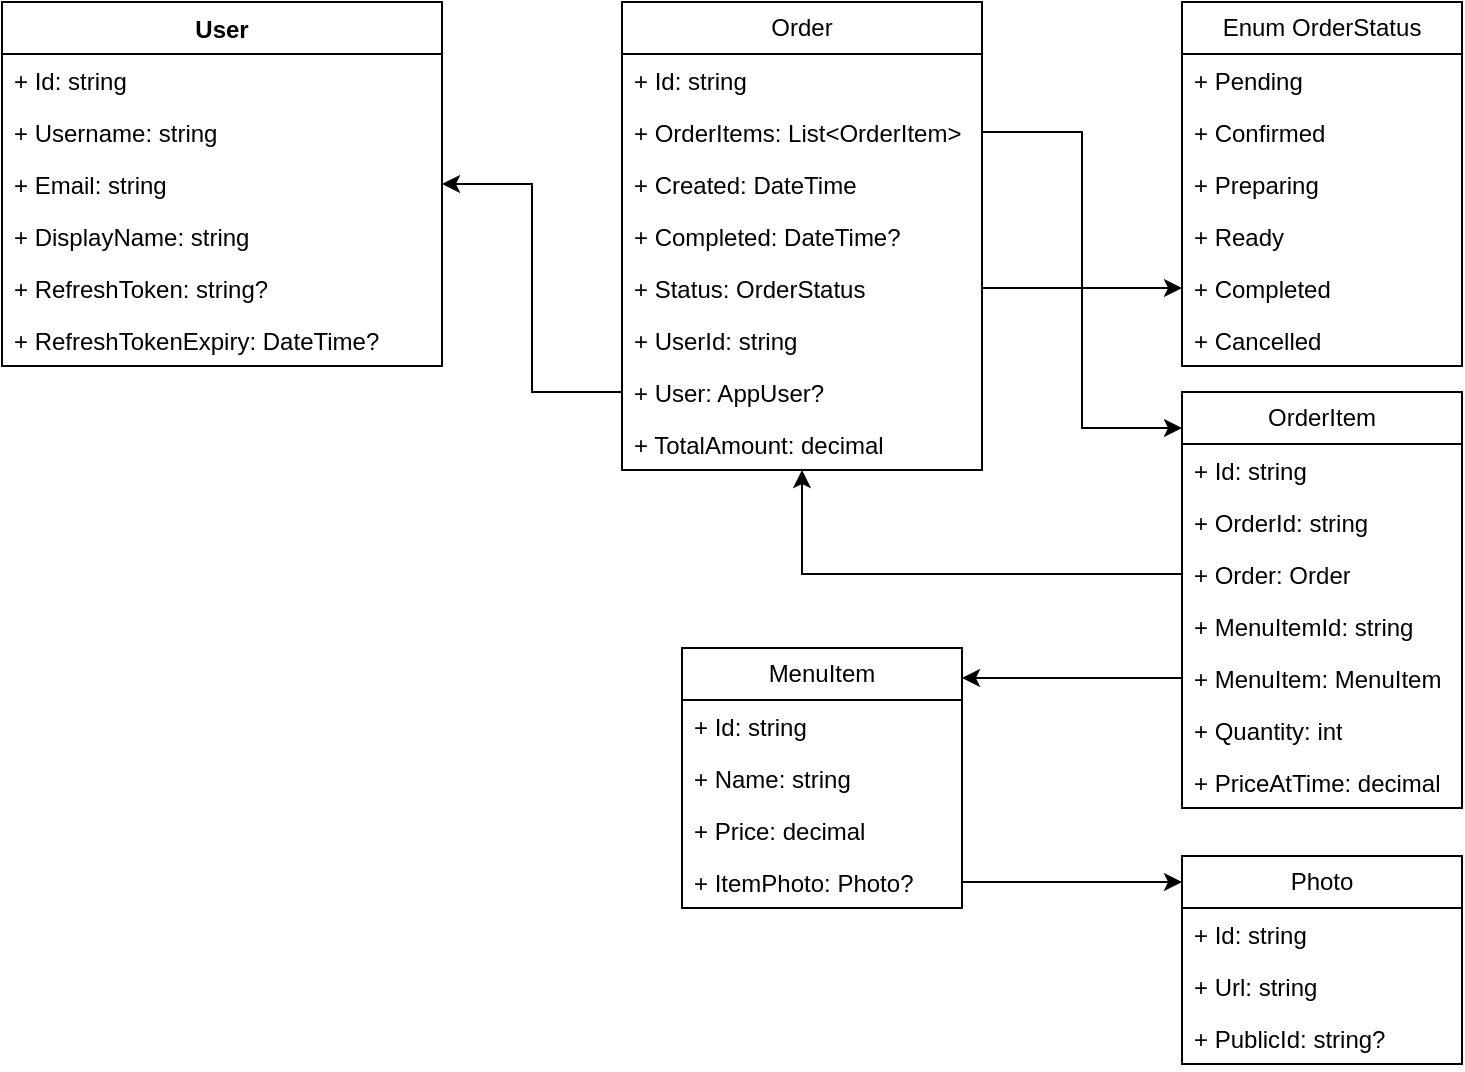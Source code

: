 <mxfile version="28.2.6">
  <diagram name="Page-1" id="epRlRdhIjv57TFn9v9el">
    <mxGraphModel dx="1018" dy="696" grid="1" gridSize="10" guides="1" tooltips="1" connect="1" arrows="1" fold="1" page="1" pageScale="1" pageWidth="850" pageHeight="1100" math="0" shadow="0">
      <root>
        <mxCell id="0" />
        <mxCell id="1" parent="0" />
        <mxCell id="OPuzYdQDikiM82STaTbl-1" value="User" style="swimlane;fontStyle=1;align=center;verticalAlign=top;childLayout=stackLayout;horizontal=1;startSize=26;horizontalStack=0;resizeParent=1;resizeParentMax=0;resizeLast=0;collapsible=1;marginBottom=0;whiteSpace=wrap;html=1;" parent="1" vertex="1">
          <mxGeometry x="40" y="27" width="220" height="182" as="geometry">
            <mxRectangle x="220" y="100" width="100" height="30" as="alternateBounds" />
          </mxGeometry>
        </mxCell>
        <mxCell id="OPuzYdQDikiM82STaTbl-2" value="+ Id: string" style="text;strokeColor=none;fillColor=none;align=left;verticalAlign=top;spacingLeft=4;spacingRight=4;overflow=hidden;rotatable=0;points=[[0,0.5],[1,0.5]];portConstraint=eastwest;whiteSpace=wrap;html=1;" parent="OPuzYdQDikiM82STaTbl-1" vertex="1">
          <mxGeometry y="26" width="220" height="26" as="geometry" />
        </mxCell>
        <mxCell id="OPuzYdQDikiM82STaTbl-5" value="+ Username: string" style="text;strokeColor=none;fillColor=none;align=left;verticalAlign=top;spacingLeft=4;spacingRight=4;overflow=hidden;rotatable=0;points=[[0,0.5],[1,0.5]];portConstraint=eastwest;whiteSpace=wrap;html=1;" parent="OPuzYdQDikiM82STaTbl-1" vertex="1">
          <mxGeometry y="52" width="220" height="26" as="geometry" />
        </mxCell>
        <mxCell id="OPuzYdQDikiM82STaTbl-6" value="+ Email: string" style="text;strokeColor=none;fillColor=none;align=left;verticalAlign=top;spacingLeft=4;spacingRight=4;overflow=hidden;rotatable=0;points=[[0,0.5],[1,0.5]];portConstraint=eastwest;whiteSpace=wrap;html=1;" parent="OPuzYdQDikiM82STaTbl-1" vertex="1">
          <mxGeometry y="78" width="220" height="26" as="geometry" />
        </mxCell>
        <mxCell id="OPuzYdQDikiM82STaTbl-7" value="+ DisplayName: string" style="text;strokeColor=none;fillColor=none;align=left;verticalAlign=top;spacingLeft=4;spacingRight=4;overflow=hidden;rotatable=0;points=[[0,0.5],[1,0.5]];portConstraint=eastwest;whiteSpace=wrap;html=1;" parent="OPuzYdQDikiM82STaTbl-1" vertex="1">
          <mxGeometry y="104" width="220" height="26" as="geometry" />
        </mxCell>
        <mxCell id="OPuzYdQDikiM82STaTbl-8" value="+ RefreshToken: string?" style="text;strokeColor=none;fillColor=none;align=left;verticalAlign=top;spacingLeft=4;spacingRight=4;overflow=hidden;rotatable=0;points=[[0,0.5],[1,0.5]];portConstraint=eastwest;whiteSpace=wrap;html=1;" parent="OPuzYdQDikiM82STaTbl-1" vertex="1">
          <mxGeometry y="130" width="220" height="26" as="geometry" />
        </mxCell>
        <mxCell id="cV6y18evIrgIpey3mbJf-1" value="+ RefreshTokenExpiry: DateTime?" style="text;strokeColor=none;fillColor=none;align=left;verticalAlign=top;spacingLeft=4;spacingRight=4;overflow=hidden;rotatable=0;points=[[0,0.5],[1,0.5]];portConstraint=eastwest;whiteSpace=wrap;html=1;" vertex="1" parent="OPuzYdQDikiM82STaTbl-1">
          <mxGeometry y="156" width="220" height="26" as="geometry" />
        </mxCell>
        <mxCell id="cV6y18evIrgIpey3mbJf-2" value="MenuItem" style="swimlane;fontStyle=0;childLayout=stackLayout;horizontal=1;startSize=26;fillColor=none;horizontalStack=0;resizeParent=1;resizeParentMax=0;resizeLast=0;collapsible=1;marginBottom=0;whiteSpace=wrap;html=1;" vertex="1" parent="1">
          <mxGeometry x="380" y="350" width="140" height="130" as="geometry" />
        </mxCell>
        <mxCell id="cV6y18evIrgIpey3mbJf-3" value="+ Id: string" style="text;strokeColor=none;fillColor=none;align=left;verticalAlign=top;spacingLeft=4;spacingRight=4;overflow=hidden;rotatable=0;points=[[0,0.5],[1,0.5]];portConstraint=eastwest;whiteSpace=wrap;html=1;" vertex="1" parent="cV6y18evIrgIpey3mbJf-2">
          <mxGeometry y="26" width="140" height="26" as="geometry" />
        </mxCell>
        <mxCell id="cV6y18evIrgIpey3mbJf-4" value="+ Name: string" style="text;strokeColor=none;fillColor=none;align=left;verticalAlign=top;spacingLeft=4;spacingRight=4;overflow=hidden;rotatable=0;points=[[0,0.5],[1,0.5]];portConstraint=eastwest;whiteSpace=wrap;html=1;" vertex="1" parent="cV6y18evIrgIpey3mbJf-2">
          <mxGeometry y="52" width="140" height="26" as="geometry" />
        </mxCell>
        <mxCell id="cV6y18evIrgIpey3mbJf-5" value="+ Price: decimal" style="text;strokeColor=none;fillColor=none;align=left;verticalAlign=top;spacingLeft=4;spacingRight=4;overflow=hidden;rotatable=0;points=[[0,0.5],[1,0.5]];portConstraint=eastwest;whiteSpace=wrap;html=1;" vertex="1" parent="cV6y18evIrgIpey3mbJf-2">
          <mxGeometry y="78" width="140" height="26" as="geometry" />
        </mxCell>
        <mxCell id="cV6y18evIrgIpey3mbJf-12" value="+ ItemPhoto: Photo?" style="text;strokeColor=none;fillColor=none;align=left;verticalAlign=top;spacingLeft=4;spacingRight=4;overflow=hidden;rotatable=0;points=[[0,0.5],[1,0.5]];portConstraint=eastwest;whiteSpace=wrap;html=1;" vertex="1" parent="cV6y18evIrgIpey3mbJf-2">
          <mxGeometry y="104" width="140" height="26" as="geometry" />
        </mxCell>
        <mxCell id="cV6y18evIrgIpey3mbJf-7" value="Photo" style="swimlane;fontStyle=0;childLayout=stackLayout;horizontal=1;startSize=26;fillColor=none;horizontalStack=0;resizeParent=1;resizeParentMax=0;resizeLast=0;collapsible=1;marginBottom=0;whiteSpace=wrap;html=1;" vertex="1" parent="1">
          <mxGeometry x="630" y="454" width="140" height="104" as="geometry" />
        </mxCell>
        <mxCell id="cV6y18evIrgIpey3mbJf-8" value="+ Id: string" style="text;strokeColor=none;fillColor=none;align=left;verticalAlign=top;spacingLeft=4;spacingRight=4;overflow=hidden;rotatable=0;points=[[0,0.5],[1,0.5]];portConstraint=eastwest;whiteSpace=wrap;html=1;" vertex="1" parent="cV6y18evIrgIpey3mbJf-7">
          <mxGeometry y="26" width="140" height="26" as="geometry" />
        </mxCell>
        <mxCell id="cV6y18evIrgIpey3mbJf-9" value="+ Url: string" style="text;strokeColor=none;fillColor=none;align=left;verticalAlign=top;spacingLeft=4;spacingRight=4;overflow=hidden;rotatable=0;points=[[0,0.5],[1,0.5]];portConstraint=eastwest;whiteSpace=wrap;html=1;" vertex="1" parent="cV6y18evIrgIpey3mbJf-7">
          <mxGeometry y="52" width="140" height="26" as="geometry" />
        </mxCell>
        <mxCell id="cV6y18evIrgIpey3mbJf-10" value="+ PublicId: string?" style="text;strokeColor=none;fillColor=none;align=left;verticalAlign=top;spacingLeft=4;spacingRight=4;overflow=hidden;rotatable=0;points=[[0,0.5],[1,0.5]];portConstraint=eastwest;whiteSpace=wrap;html=1;" vertex="1" parent="cV6y18evIrgIpey3mbJf-7">
          <mxGeometry y="78" width="140" height="26" as="geometry" />
        </mxCell>
        <mxCell id="cV6y18evIrgIpey3mbJf-13" style="edgeStyle=orthogonalEdgeStyle;rounded=0;orthogonalLoop=1;jettySize=auto;html=1;" edge="1" parent="1" source="cV6y18evIrgIpey3mbJf-12" target="cV6y18evIrgIpey3mbJf-7">
          <mxGeometry relative="1" as="geometry">
            <Array as="points">
              <mxPoint x="590" y="467" />
              <mxPoint x="590" y="467" />
            </Array>
          </mxGeometry>
        </mxCell>
        <mxCell id="cV6y18evIrgIpey3mbJf-14" value="Order" style="swimlane;fontStyle=0;childLayout=stackLayout;horizontal=1;startSize=26;fillColor=none;horizontalStack=0;resizeParent=1;resizeParentMax=0;resizeLast=0;collapsible=1;marginBottom=0;whiteSpace=wrap;html=1;" vertex="1" parent="1">
          <mxGeometry x="350" y="27" width="180" height="234" as="geometry" />
        </mxCell>
        <mxCell id="cV6y18evIrgIpey3mbJf-15" value="+ Id: string" style="text;strokeColor=none;fillColor=none;align=left;verticalAlign=top;spacingLeft=4;spacingRight=4;overflow=hidden;rotatable=0;points=[[0,0.5],[1,0.5]];portConstraint=eastwest;whiteSpace=wrap;html=1;" vertex="1" parent="cV6y18evIrgIpey3mbJf-14">
          <mxGeometry y="26" width="180" height="26" as="geometry" />
        </mxCell>
        <mxCell id="cV6y18evIrgIpey3mbJf-16" value="+ OrderItems: List&amp;lt;OrderItem&amp;gt;" style="text;strokeColor=none;fillColor=none;align=left;verticalAlign=top;spacingLeft=4;spacingRight=4;overflow=hidden;rotatable=0;points=[[0,0.5],[1,0.5]];portConstraint=eastwest;whiteSpace=wrap;html=1;" vertex="1" parent="cV6y18evIrgIpey3mbJf-14">
          <mxGeometry y="52" width="180" height="26" as="geometry" />
        </mxCell>
        <mxCell id="cV6y18evIrgIpey3mbJf-17" value="+ Created: DateTime" style="text;strokeColor=none;fillColor=none;align=left;verticalAlign=top;spacingLeft=4;spacingRight=4;overflow=hidden;rotatable=0;points=[[0,0.5],[1,0.5]];portConstraint=eastwest;whiteSpace=wrap;html=1;" vertex="1" parent="cV6y18evIrgIpey3mbJf-14">
          <mxGeometry y="78" width="180" height="26" as="geometry" />
        </mxCell>
        <mxCell id="cV6y18evIrgIpey3mbJf-26" value="+ Completed: DateTime?" style="text;strokeColor=none;fillColor=none;align=left;verticalAlign=top;spacingLeft=4;spacingRight=4;overflow=hidden;rotatable=0;points=[[0,0.5],[1,0.5]];portConstraint=eastwest;whiteSpace=wrap;html=1;" vertex="1" parent="cV6y18evIrgIpey3mbJf-14">
          <mxGeometry y="104" width="180" height="26" as="geometry" />
        </mxCell>
        <mxCell id="cV6y18evIrgIpey3mbJf-27" value="+ Status: OrderStatus" style="text;strokeColor=none;fillColor=none;align=left;verticalAlign=top;spacingLeft=4;spacingRight=4;overflow=hidden;rotatable=0;points=[[0,0.5],[1,0.5]];portConstraint=eastwest;whiteSpace=wrap;html=1;" vertex="1" parent="cV6y18evIrgIpey3mbJf-14">
          <mxGeometry y="130" width="180" height="26" as="geometry" />
        </mxCell>
        <mxCell id="cV6y18evIrgIpey3mbJf-28" value="+ UserId: string" style="text;strokeColor=none;fillColor=none;align=left;verticalAlign=top;spacingLeft=4;spacingRight=4;overflow=hidden;rotatable=0;points=[[0,0.5],[1,0.5]];portConstraint=eastwest;whiteSpace=wrap;html=1;" vertex="1" parent="cV6y18evIrgIpey3mbJf-14">
          <mxGeometry y="156" width="180" height="26" as="geometry" />
        </mxCell>
        <mxCell id="cV6y18evIrgIpey3mbJf-29" value="+ User: AppUser?" style="text;strokeColor=none;fillColor=none;align=left;verticalAlign=top;spacingLeft=4;spacingRight=4;overflow=hidden;rotatable=0;points=[[0,0.5],[1,0.5]];portConstraint=eastwest;whiteSpace=wrap;html=1;" vertex="1" parent="cV6y18evIrgIpey3mbJf-14">
          <mxGeometry y="182" width="180" height="26" as="geometry" />
        </mxCell>
        <mxCell id="cV6y18evIrgIpey3mbJf-34" value="+ TotalAmount: decimal" style="text;strokeColor=none;fillColor=none;align=left;verticalAlign=top;spacingLeft=4;spacingRight=4;overflow=hidden;rotatable=0;points=[[0,0.5],[1,0.5]];portConstraint=eastwest;whiteSpace=wrap;html=1;" vertex="1" parent="cV6y18evIrgIpey3mbJf-14">
          <mxGeometry y="208" width="180" height="26" as="geometry" />
        </mxCell>
        <mxCell id="cV6y18evIrgIpey3mbJf-18" value="OrderItem" style="swimlane;fontStyle=0;childLayout=stackLayout;horizontal=1;startSize=26;fillColor=none;horizontalStack=0;resizeParent=1;resizeParentMax=0;resizeLast=0;collapsible=1;marginBottom=0;whiteSpace=wrap;html=1;" vertex="1" parent="1">
          <mxGeometry x="630" y="222" width="140" height="208" as="geometry" />
        </mxCell>
        <mxCell id="cV6y18evIrgIpey3mbJf-19" value="+ Id: string" style="text;strokeColor=none;fillColor=none;align=left;verticalAlign=top;spacingLeft=4;spacingRight=4;overflow=hidden;rotatable=0;points=[[0,0.5],[1,0.5]];portConstraint=eastwest;whiteSpace=wrap;html=1;" vertex="1" parent="cV6y18evIrgIpey3mbJf-18">
          <mxGeometry y="26" width="140" height="26" as="geometry" />
        </mxCell>
        <mxCell id="cV6y18evIrgIpey3mbJf-20" value="+ OrderId: string" style="text;strokeColor=none;fillColor=none;align=left;verticalAlign=top;spacingLeft=4;spacingRight=4;overflow=hidden;rotatable=0;points=[[0,0.5],[1,0.5]];portConstraint=eastwest;whiteSpace=wrap;html=1;" vertex="1" parent="cV6y18evIrgIpey3mbJf-18">
          <mxGeometry y="52" width="140" height="26" as="geometry" />
        </mxCell>
        <mxCell id="cV6y18evIrgIpey3mbJf-21" value="+ Order: Order" style="text;strokeColor=none;fillColor=none;align=left;verticalAlign=top;spacingLeft=4;spacingRight=4;overflow=hidden;rotatable=0;points=[[0,0.5],[1,0.5]];portConstraint=eastwest;whiteSpace=wrap;html=1;" vertex="1" parent="cV6y18evIrgIpey3mbJf-18">
          <mxGeometry y="78" width="140" height="26" as="geometry" />
        </mxCell>
        <mxCell id="cV6y18evIrgIpey3mbJf-36" value="+ MenuItemId: string" style="text;strokeColor=none;fillColor=none;align=left;verticalAlign=top;spacingLeft=4;spacingRight=4;overflow=hidden;rotatable=0;points=[[0,0.5],[1,0.5]];portConstraint=eastwest;whiteSpace=wrap;html=1;" vertex="1" parent="cV6y18evIrgIpey3mbJf-18">
          <mxGeometry y="104" width="140" height="26" as="geometry" />
        </mxCell>
        <mxCell id="cV6y18evIrgIpey3mbJf-37" value="+ MenuItem: MenuItem" style="text;strokeColor=none;fillColor=none;align=left;verticalAlign=top;spacingLeft=4;spacingRight=4;overflow=hidden;rotatable=0;points=[[0,0.5],[1,0.5]];portConstraint=eastwest;whiteSpace=wrap;html=1;" vertex="1" parent="cV6y18evIrgIpey3mbJf-18">
          <mxGeometry y="130" width="140" height="26" as="geometry" />
        </mxCell>
        <mxCell id="cV6y18evIrgIpey3mbJf-38" value="+ Quantity: int" style="text;strokeColor=none;fillColor=none;align=left;verticalAlign=top;spacingLeft=4;spacingRight=4;overflow=hidden;rotatable=0;points=[[0,0.5],[1,0.5]];portConstraint=eastwest;whiteSpace=wrap;html=1;" vertex="1" parent="cV6y18evIrgIpey3mbJf-18">
          <mxGeometry y="156" width="140" height="26" as="geometry" />
        </mxCell>
        <mxCell id="cV6y18evIrgIpey3mbJf-39" value="+ PriceAtTime: decimal" style="text;strokeColor=none;fillColor=none;align=left;verticalAlign=top;spacingLeft=4;spacingRight=4;overflow=hidden;rotatable=0;points=[[0,0.5],[1,0.5]];portConstraint=eastwest;whiteSpace=wrap;html=1;" vertex="1" parent="cV6y18evIrgIpey3mbJf-18">
          <mxGeometry y="182" width="140" height="26" as="geometry" />
        </mxCell>
        <mxCell id="cV6y18evIrgIpey3mbJf-22" value="Enum OrderStatus" style="swimlane;fontStyle=0;childLayout=stackLayout;horizontal=1;startSize=26;fillColor=none;horizontalStack=0;resizeParent=1;resizeParentMax=0;resizeLast=0;collapsible=1;marginBottom=0;whiteSpace=wrap;html=1;" vertex="1" parent="1">
          <mxGeometry x="630" y="27" width="140" height="182" as="geometry" />
        </mxCell>
        <mxCell id="cV6y18evIrgIpey3mbJf-23" value="+ Pending" style="text;strokeColor=none;fillColor=none;align=left;verticalAlign=top;spacingLeft=4;spacingRight=4;overflow=hidden;rotatable=0;points=[[0,0.5],[1,0.5]];portConstraint=eastwest;whiteSpace=wrap;html=1;" vertex="1" parent="cV6y18evIrgIpey3mbJf-22">
          <mxGeometry y="26" width="140" height="26" as="geometry" />
        </mxCell>
        <mxCell id="cV6y18evIrgIpey3mbJf-40" value="+ Confirmed" style="text;strokeColor=none;fillColor=none;align=left;verticalAlign=top;spacingLeft=4;spacingRight=4;overflow=hidden;rotatable=0;points=[[0,0.5],[1,0.5]];portConstraint=eastwest;whiteSpace=wrap;html=1;" vertex="1" parent="cV6y18evIrgIpey3mbJf-22">
          <mxGeometry y="52" width="140" height="26" as="geometry" />
        </mxCell>
        <mxCell id="cV6y18evIrgIpey3mbJf-41" value="+ Preparing" style="text;strokeColor=none;fillColor=none;align=left;verticalAlign=top;spacingLeft=4;spacingRight=4;overflow=hidden;rotatable=0;points=[[0,0.5],[1,0.5]];portConstraint=eastwest;whiteSpace=wrap;html=1;" vertex="1" parent="cV6y18evIrgIpey3mbJf-22">
          <mxGeometry y="78" width="140" height="26" as="geometry" />
        </mxCell>
        <mxCell id="cV6y18evIrgIpey3mbJf-42" value="+ Ready" style="text;strokeColor=none;fillColor=none;align=left;verticalAlign=top;spacingLeft=4;spacingRight=4;overflow=hidden;rotatable=0;points=[[0,0.5],[1,0.5]];portConstraint=eastwest;whiteSpace=wrap;html=1;" vertex="1" parent="cV6y18evIrgIpey3mbJf-22">
          <mxGeometry y="104" width="140" height="26" as="geometry" />
        </mxCell>
        <mxCell id="cV6y18evIrgIpey3mbJf-43" value="+ Completed" style="text;strokeColor=none;fillColor=none;align=left;verticalAlign=top;spacingLeft=4;spacingRight=4;overflow=hidden;rotatable=0;points=[[0,0.5],[1,0.5]];portConstraint=eastwest;whiteSpace=wrap;html=1;" vertex="1" parent="cV6y18evIrgIpey3mbJf-22">
          <mxGeometry y="130" width="140" height="26" as="geometry" />
        </mxCell>
        <mxCell id="cV6y18evIrgIpey3mbJf-44" value="+ Cancelled" style="text;strokeColor=none;fillColor=none;align=left;verticalAlign=top;spacingLeft=4;spacingRight=4;overflow=hidden;rotatable=0;points=[[0,0.5],[1,0.5]];portConstraint=eastwest;whiteSpace=wrap;html=1;" vertex="1" parent="cV6y18evIrgIpey3mbJf-22">
          <mxGeometry y="156" width="140" height="26" as="geometry" />
        </mxCell>
        <mxCell id="cV6y18evIrgIpey3mbJf-32" style="edgeStyle=orthogonalEdgeStyle;rounded=0;orthogonalLoop=1;jettySize=auto;html=1;" edge="1" parent="1" source="cV6y18evIrgIpey3mbJf-27" target="cV6y18evIrgIpey3mbJf-22">
          <mxGeometry relative="1" as="geometry">
            <Array as="points">
              <mxPoint x="640" y="170" />
              <mxPoint x="640" y="118" />
            </Array>
          </mxGeometry>
        </mxCell>
        <mxCell id="cV6y18evIrgIpey3mbJf-33" style="edgeStyle=orthogonalEdgeStyle;rounded=0;orthogonalLoop=1;jettySize=auto;html=1;" edge="1" parent="1" source="cV6y18evIrgIpey3mbJf-29" target="OPuzYdQDikiM82STaTbl-1">
          <mxGeometry relative="1" as="geometry" />
        </mxCell>
        <mxCell id="cV6y18evIrgIpey3mbJf-35" style="edgeStyle=orthogonalEdgeStyle;rounded=0;orthogonalLoop=1;jettySize=auto;html=1;" edge="1" parent="1" source="cV6y18evIrgIpey3mbJf-21" target="cV6y18evIrgIpey3mbJf-14">
          <mxGeometry relative="1" as="geometry" />
        </mxCell>
        <mxCell id="cV6y18evIrgIpey3mbJf-46" style="edgeStyle=orthogonalEdgeStyle;rounded=0;orthogonalLoop=1;jettySize=auto;html=1;" edge="1" parent="1" source="cV6y18evIrgIpey3mbJf-37" target="cV6y18evIrgIpey3mbJf-2">
          <mxGeometry relative="1" as="geometry">
            <Array as="points">
              <mxPoint x="550" y="365" />
              <mxPoint x="550" y="365" />
            </Array>
          </mxGeometry>
        </mxCell>
        <mxCell id="cV6y18evIrgIpey3mbJf-47" style="edgeStyle=orthogonalEdgeStyle;rounded=0;orthogonalLoop=1;jettySize=auto;html=1;" edge="1" parent="1" source="cV6y18evIrgIpey3mbJf-16" target="cV6y18evIrgIpey3mbJf-18">
          <mxGeometry relative="1" as="geometry">
            <Array as="points">
              <mxPoint x="580" y="92" />
              <mxPoint x="580" y="240" />
            </Array>
          </mxGeometry>
        </mxCell>
      </root>
    </mxGraphModel>
  </diagram>
</mxfile>
